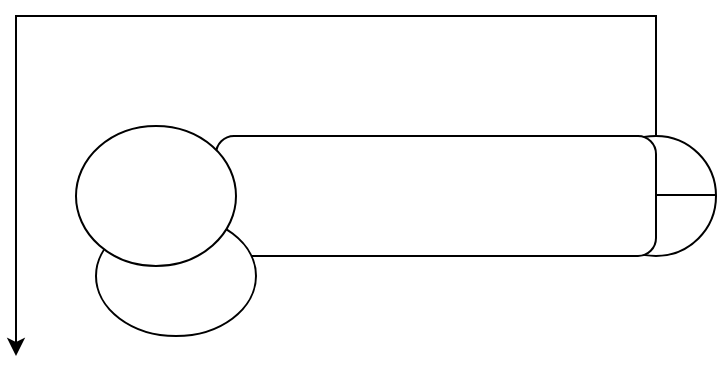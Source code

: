 <mxfile version="20.3.3" type="github">
  <diagram id="bJNrb0g4kl4mWZUpr5qm" name="Page-1">
    <mxGraphModel dx="1422" dy="754" grid="1" gridSize="10" guides="1" tooltips="1" connect="1" arrows="1" fold="1" page="1" pageScale="1" pageWidth="850" pageHeight="1100" math="0" shadow="0">
      <root>
        <mxCell id="0" />
        <mxCell id="1" parent="0" />
        <mxCell id="1RGVFDZfUM1O-7h0C5MY-1" value="" style="ellipse;whiteSpace=wrap;html=1;aspect=fixed;" parent="1" vertex="1">
          <mxGeometry x="550" y="360" width="60" height="60" as="geometry" />
        </mxCell>
        <mxCell id="MvJEqIFankQ1ve-XZQJp-1" value="" style="rounded=1;whiteSpace=wrap;html=1;" vertex="1" parent="1">
          <mxGeometry x="360" y="360" width="220" height="60" as="geometry" />
        </mxCell>
        <mxCell id="1RGVFDZfUM1O-7h0C5MY-2" style="edgeStyle=orthogonalEdgeStyle;rounded=0;orthogonalLoop=1;jettySize=auto;html=1;" edge="1" parent="1" source="1RGVFDZfUM1O-7h0C5MY-1">
          <mxGeometry relative="1" as="geometry">
            <mxPoint x="260" y="470" as="targetPoint" />
            <Array as="points">
              <mxPoint x="260" y="300" />
            </Array>
          </mxGeometry>
        </mxCell>
        <mxCell id="MvJEqIFankQ1ve-XZQJp-2" value="" style="ellipse;whiteSpace=wrap;html=1;" vertex="1" parent="1">
          <mxGeometry x="300" y="400" width="80" height="60" as="geometry" />
        </mxCell>
        <mxCell id="MvJEqIFankQ1ve-XZQJp-3" value="" style="ellipse;whiteSpace=wrap;html=1;" vertex="1" parent="1">
          <mxGeometry x="290" y="355" width="80" height="70" as="geometry" />
        </mxCell>
        <mxCell id="MvJEqIFankQ1ve-XZQJp-6" value="" style="endArrow=none;html=1;rounded=0;" edge="1" parent="1">
          <mxGeometry width="50" height="50" relative="1" as="geometry">
            <mxPoint x="580" y="389.5" as="sourcePoint" />
            <mxPoint x="610" y="389.5" as="targetPoint" />
            <Array as="points">
              <mxPoint x="590" y="389.5" />
            </Array>
          </mxGeometry>
        </mxCell>
      </root>
    </mxGraphModel>
  </diagram>
</mxfile>
